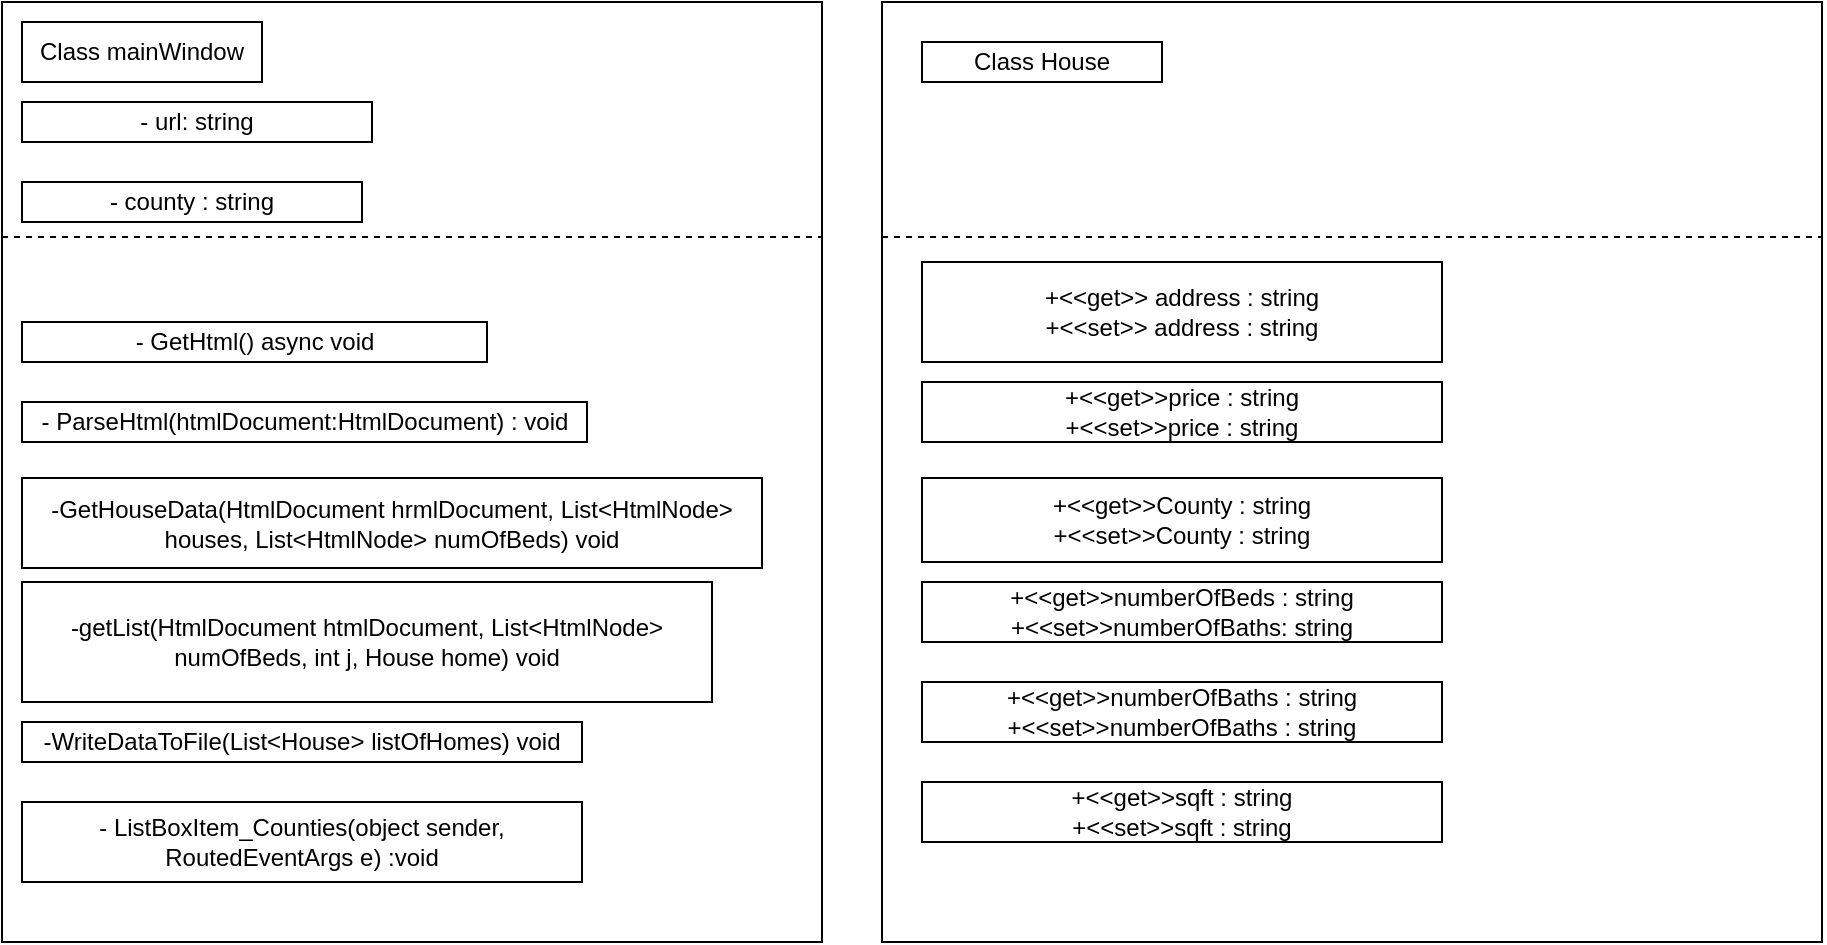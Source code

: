 <mxfile version="13.0.1" type="device"><diagram id="zVurQaHAd4N-1nZgP9tQ" name="Page-1"><mxGraphModel dx="780" dy="1112" grid="1" gridSize="10" guides="1" tooltips="1" connect="1" arrows="1" fold="1" page="1" pageScale="1" pageWidth="850" pageHeight="1100" math="0" shadow="0"><root><mxCell id="0"/><mxCell id="1" parent="0"/><mxCell id="WRibKuBNbb3moNLiwaLq-1" value="&lt;span style=&quot;font-family: monospace ; font-size: 0px&quot;&gt;%3CmxGraphModel%3E%3Croot%3E%3CmxCell%20id%3D%220%22%2F%3E%3CmxCell%20id%3D%221%22%20parent%3D%220%22%2F%3E%3CmxCell%20id%3D%222%22%20value%3D%22%22%20style%3D%22rounded%3D0%3BwhiteSpace%3Dwrap%3Bhtml%3D1%3B%22%20vertex%3D%221%22%20parent%3D%221%22%3E%3CmxGeometry%20x%3D%22140%22%20y%3D%22370%22%20width%3D%22170%22%20height%3D%2220%22%20as%3D%22geometry%22%2F%3E%3C%2FmxCell%3E%3C%2Froot%3E%3C%2FmxGraphModel%3E&lt;/span&gt;" style="rounded=0;whiteSpace=wrap;html=1;" parent="1" vertex="1"><mxGeometry x="10" y="290" width="410" height="470" as="geometry"/></mxCell><mxCell id="WRibKuBNbb3moNLiwaLq-2" value="- url: string" style="rounded=0;whiteSpace=wrap;html=1;" parent="1" vertex="1"><mxGeometry x="20" y="340" width="175" height="20" as="geometry"/></mxCell><mxCell id="WRibKuBNbb3moNLiwaLq-4" value="&amp;nbsp;- county : string&amp;nbsp;" style="rounded=0;whiteSpace=wrap;html=1;" parent="1" vertex="1"><mxGeometry x="20" y="380" width="170" height="20" as="geometry"/></mxCell><mxCell id="WRibKuBNbb3moNLiwaLq-5" value="- GetHtml() async void" style="rounded=0;whiteSpace=wrap;html=1;" parent="1" vertex="1"><mxGeometry x="20" y="450" width="232.5" height="20" as="geometry"/></mxCell><mxCell id="WRibKuBNbb3moNLiwaLq-6" value="- ParseHtml(htmlDocument:HtmlDocument) : void" style="rounded=0;whiteSpace=wrap;html=1;" parent="1" vertex="1"><mxGeometry x="20" y="490" width="282.5" height="20" as="geometry"/></mxCell><mxCell id="WRibKuBNbb3moNLiwaLq-7" value="-GetHouseData(HtmlDocument hrmlDocument, List&amp;lt;HtmlNode&amp;gt; houses, List&amp;lt;HtmlNode&amp;gt; numOfBeds) void" style="rounded=0;whiteSpace=wrap;html=1;" parent="1" vertex="1"><mxGeometry x="20" y="528" width="370" height="45" as="geometry"/></mxCell><mxCell id="WRibKuBNbb3moNLiwaLq-8" value="-WriteDataToFile(List&amp;lt;House&amp;gt; listOfHomes) void" style="rounded=0;whiteSpace=wrap;html=1;" parent="1" vertex="1"><mxGeometry x="20" y="650" width="280" height="20" as="geometry"/></mxCell><mxCell id="WRibKuBNbb3moNLiwaLq-9" value="" style="endArrow=none;dashed=1;html=1;exitX=0;exitY=0.25;exitDx=0;exitDy=0;entryX=1;entryY=0.25;entryDx=0;entryDy=0;" parent="1" source="WRibKuBNbb3moNLiwaLq-1" target="WRibKuBNbb3moNLiwaLq-1" edge="1"><mxGeometry width="50" height="50" relative="1" as="geometry"><mxPoint x="370" y="590" as="sourcePoint"/><mxPoint x="420" y="540" as="targetPoint"/></mxGeometry></mxCell><mxCell id="WRibKuBNbb3moNLiwaLq-10" value="- ListBoxItem_Counties(object sender, RoutedEventArgs e) :void" style="rounded=0;whiteSpace=wrap;html=1;" parent="1" vertex="1"><mxGeometry x="20" y="690" width="280" height="40" as="geometry"/></mxCell><mxCell id="YDaREjVHO7VUn45RDjBe-4" value="-getList(HtmlDocument htmlDocument, List&amp;lt;HtmlNode&amp;gt; numOfBeds, int j, House home) void" style="rounded=0;whiteSpace=wrap;html=1;" vertex="1" parent="1"><mxGeometry x="20" y="580" width="345" height="60" as="geometry"/></mxCell><mxCell id="YDaREjVHO7VUn45RDjBe-5" value="" style="whiteSpace=wrap;html=1;aspect=fixed;" vertex="1" parent="1"><mxGeometry x="450" y="290" width="470" height="470" as="geometry"/></mxCell><mxCell id="YDaREjVHO7VUn45RDjBe-6" value="Class mainWindow" style="rounded=0;whiteSpace=wrap;html=1;" vertex="1" parent="1"><mxGeometry x="20" y="300" width="120" height="30" as="geometry"/></mxCell><mxCell id="YDaREjVHO7VUn45RDjBe-7" value="Class House" style="rounded=0;whiteSpace=wrap;html=1;" vertex="1" parent="1"><mxGeometry x="470" y="310" width="120" height="20" as="geometry"/></mxCell><mxCell id="YDaREjVHO7VUn45RDjBe-8" value="" style="endArrow=none;dashed=1;html=1;exitX=0;exitY=0.25;exitDx=0;exitDy=0;entryX=1;entryY=0.25;entryDx=0;entryDy=0;" edge="1" parent="1" source="YDaREjVHO7VUn45RDjBe-5" target="YDaREjVHO7VUn45RDjBe-5"><mxGeometry width="50" height="50" relative="1" as="geometry"><mxPoint x="310" y="570" as="sourcePoint"/><mxPoint x="360" y="520" as="targetPoint"/></mxGeometry></mxCell><mxCell id="YDaREjVHO7VUn45RDjBe-9" value="+&amp;lt;&amp;lt;get&amp;gt;&amp;gt;County : string&lt;br&gt;+&amp;lt;&amp;lt;set&amp;gt;&amp;gt;County : string" style="rounded=0;whiteSpace=wrap;html=1;" vertex="1" parent="1"><mxGeometry x="470" y="528" width="260" height="42" as="geometry"/></mxCell><mxCell id="YDaREjVHO7VUn45RDjBe-10" value="+&amp;lt;&amp;lt;get&amp;gt;&amp;gt; address : string&lt;br&gt;+&amp;lt;&amp;lt;set&amp;gt;&amp;gt; address : string" style="rounded=0;whiteSpace=wrap;html=1;" vertex="1" parent="1"><mxGeometry x="470" y="420" width="260" height="50" as="geometry"/></mxCell><mxCell id="YDaREjVHO7VUn45RDjBe-11" value="+&amp;lt;&amp;lt;get&amp;gt;&amp;gt;price : string&lt;br&gt;+&amp;lt;&amp;lt;set&amp;gt;&amp;gt;price : string" style="rounded=0;whiteSpace=wrap;html=1;" vertex="1" parent="1"><mxGeometry x="470" y="480" width="260" height="30" as="geometry"/></mxCell><mxCell id="YDaREjVHO7VUn45RDjBe-12" value="+&amp;lt;&amp;lt;get&amp;gt;&amp;gt;numberOfBeds : string&lt;br&gt;+&amp;lt;&amp;lt;set&amp;gt;&amp;gt;numberOfBaths: string" style="rounded=0;whiteSpace=wrap;html=1;" vertex="1" parent="1"><mxGeometry x="470" y="580" width="260" height="30" as="geometry"/></mxCell><mxCell id="YDaREjVHO7VUn45RDjBe-13" value="+&amp;lt;&amp;lt;get&amp;gt;&amp;gt;numberOfBaths : string&lt;br&gt;+&amp;lt;&amp;lt;set&amp;gt;&amp;gt;numberOfBaths : string" style="rounded=0;whiteSpace=wrap;html=1;" vertex="1" parent="1"><mxGeometry x="470" y="630" width="260" height="30" as="geometry"/></mxCell><mxCell id="YDaREjVHO7VUn45RDjBe-14" value="+&amp;lt;&amp;lt;get&amp;gt;&amp;gt;sqft : string&lt;br&gt;+&amp;lt;&amp;lt;set&amp;gt;&amp;gt;sqft : string" style="rounded=0;whiteSpace=wrap;html=1;" vertex="1" parent="1"><mxGeometry x="470" y="680" width="260" height="30" as="geometry"/></mxCell></root></mxGraphModel></diagram></mxfile>